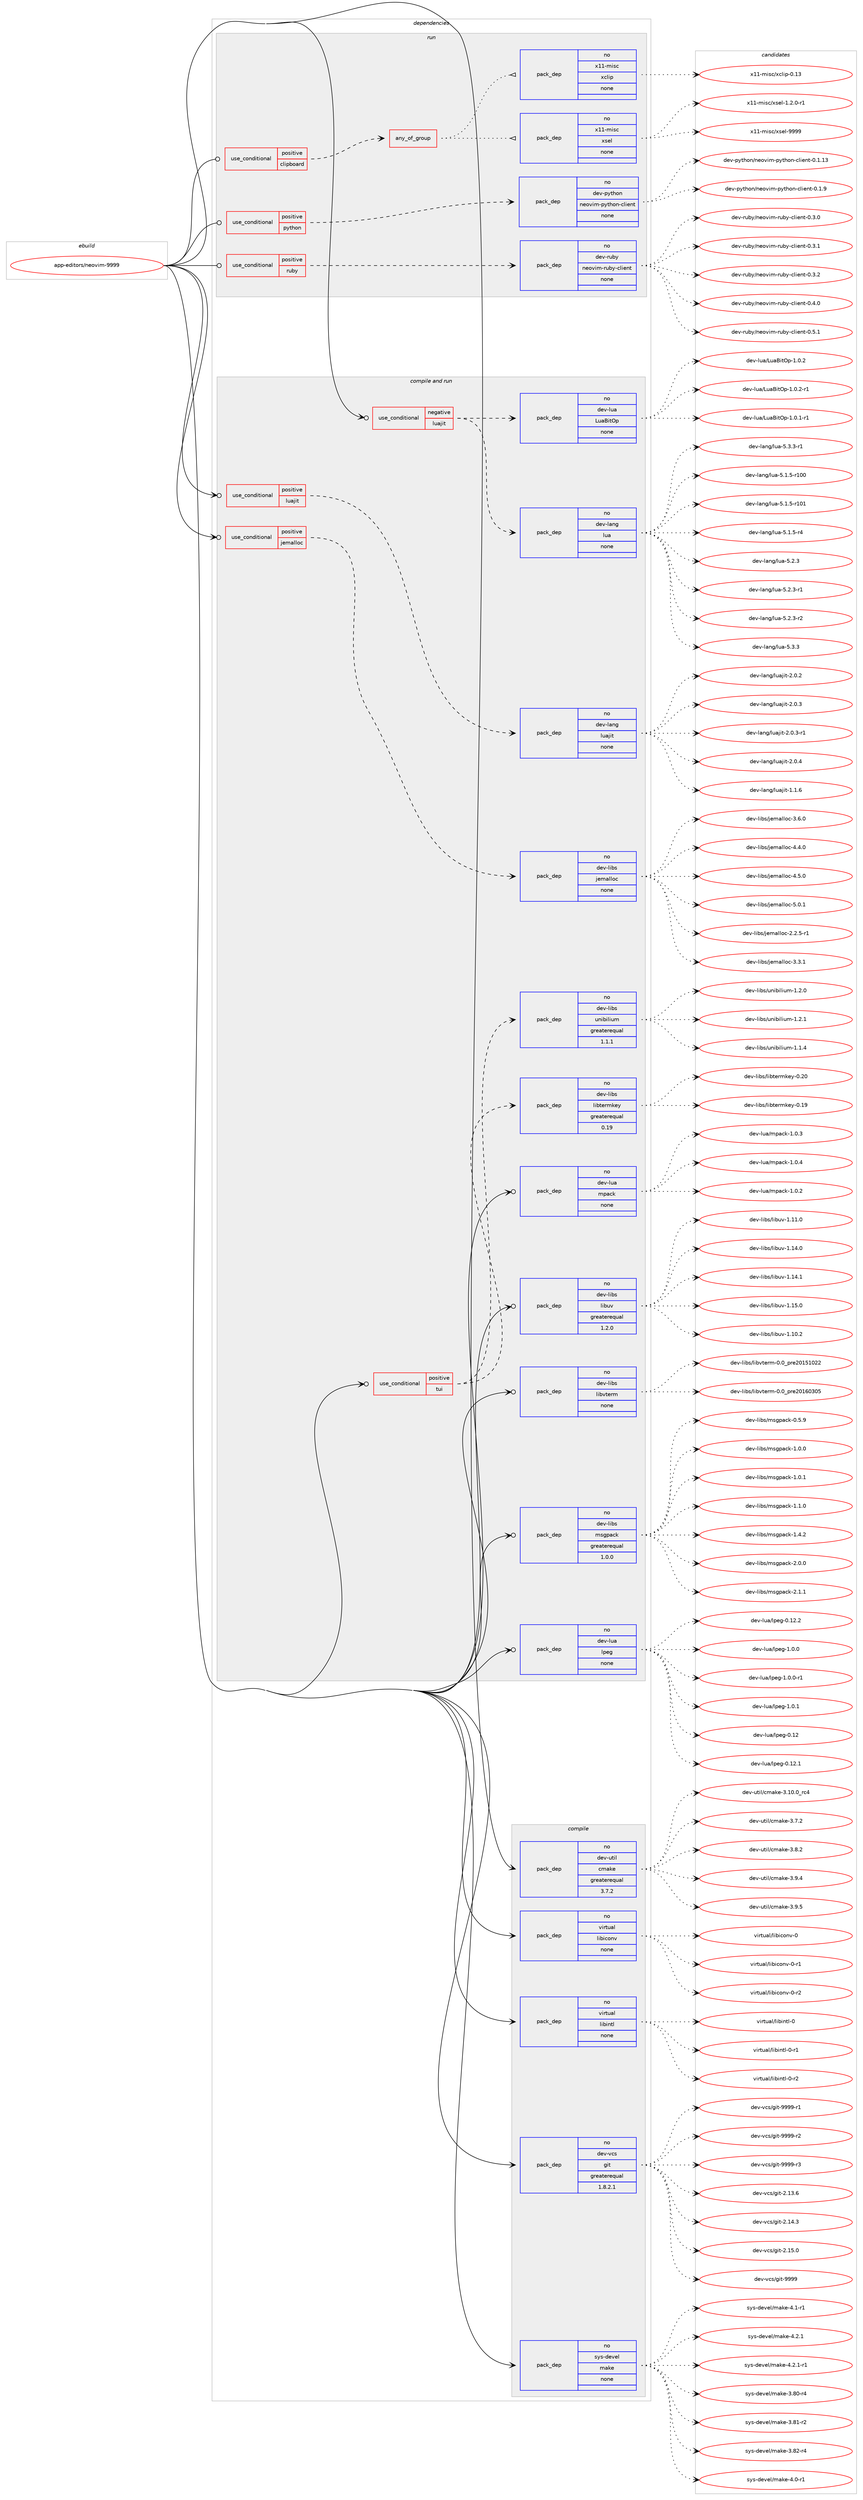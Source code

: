 digraph prolog {

# *************
# Graph options
# *************

newrank=true;
concentrate=true;
compound=true;
graph [rankdir=LR,fontname=Helvetica,fontsize=10,ranksep=1.5];#, ranksep=2.5, nodesep=0.2];
edge  [arrowhead=vee];
node  [fontname=Helvetica,fontsize=10];

# **********
# The ebuild
# **********

subgraph cluster_leftcol {
color=gray;
rank=same;
label=<<i>ebuild</i>>;
id [label="app-editors/neovim-9999", color=red, width=4, href="../app-editors/neovim-9999.svg"];
}

# ****************
# The dependencies
# ****************

subgraph cluster_midcol {
color=gray;
label=<<i>dependencies</i>>;
subgraph cluster_compile {
fillcolor="#eeeeee";
style=filled;
label=<<i>compile</i>>;
subgraph pack13294 {
dependency18248 [label=<<TABLE BORDER="0" CELLBORDER="1" CELLSPACING="0" CELLPADDING="4" WIDTH="220"><TR><TD ROWSPAN="6" CELLPADDING="30">pack_dep</TD></TR><TR><TD WIDTH="110">no</TD></TR><TR><TD>dev-util</TD></TR><TR><TD>cmake</TD></TR><TR><TD>greaterequal</TD></TR><TR><TD>3.7.2</TD></TR></TABLE>>, shape=none, color=blue];
}
id:e -> dependency18248:w [weight=20,style="solid",arrowhead="vee"];
subgraph pack13295 {
dependency18249 [label=<<TABLE BORDER="0" CELLBORDER="1" CELLSPACING="0" CELLPADDING="4" WIDTH="220"><TR><TD ROWSPAN="6" CELLPADDING="30">pack_dep</TD></TR><TR><TD WIDTH="110">no</TD></TR><TR><TD>dev-vcs</TD></TR><TR><TD>git</TD></TR><TR><TD>greaterequal</TD></TR><TR><TD>1.8.2.1</TD></TR></TABLE>>, shape=none, color=blue];
}
id:e -> dependency18249:w [weight=20,style="solid",arrowhead="vee"];
subgraph pack13296 {
dependency18250 [label=<<TABLE BORDER="0" CELLBORDER="1" CELLSPACING="0" CELLPADDING="4" WIDTH="220"><TR><TD ROWSPAN="6" CELLPADDING="30">pack_dep</TD></TR><TR><TD WIDTH="110">no</TD></TR><TR><TD>sys-devel</TD></TR><TR><TD>make</TD></TR><TR><TD>none</TD></TR><TR><TD></TD></TR></TABLE>>, shape=none, color=blue];
}
id:e -> dependency18250:w [weight=20,style="solid",arrowhead="vee"];
subgraph pack13297 {
dependency18251 [label=<<TABLE BORDER="0" CELLBORDER="1" CELLSPACING="0" CELLPADDING="4" WIDTH="220"><TR><TD ROWSPAN="6" CELLPADDING="30">pack_dep</TD></TR><TR><TD WIDTH="110">no</TD></TR><TR><TD>virtual</TD></TR><TR><TD>libiconv</TD></TR><TR><TD>none</TD></TR><TR><TD></TD></TR></TABLE>>, shape=none, color=blue];
}
id:e -> dependency18251:w [weight=20,style="solid",arrowhead="vee"];
subgraph pack13298 {
dependency18252 [label=<<TABLE BORDER="0" CELLBORDER="1" CELLSPACING="0" CELLPADDING="4" WIDTH="220"><TR><TD ROWSPAN="6" CELLPADDING="30">pack_dep</TD></TR><TR><TD WIDTH="110">no</TD></TR><TR><TD>virtual</TD></TR><TR><TD>libintl</TD></TR><TR><TD>none</TD></TR><TR><TD></TD></TR></TABLE>>, shape=none, color=blue];
}
id:e -> dependency18252:w [weight=20,style="solid",arrowhead="vee"];
}
subgraph cluster_compileandrun {
fillcolor="#eeeeee";
style=filled;
label=<<i>compile and run</i>>;
subgraph cond4575 {
dependency18253 [label=<<TABLE BORDER="0" CELLBORDER="1" CELLSPACING="0" CELLPADDING="4"><TR><TD ROWSPAN="3" CELLPADDING="10">use_conditional</TD></TR><TR><TD>negative</TD></TR><TR><TD>luajit</TD></TR></TABLE>>, shape=none, color=red];
subgraph pack13299 {
dependency18254 [label=<<TABLE BORDER="0" CELLBORDER="1" CELLSPACING="0" CELLPADDING="4" WIDTH="220"><TR><TD ROWSPAN="6" CELLPADDING="30">pack_dep</TD></TR><TR><TD WIDTH="110">no</TD></TR><TR><TD>dev-lang</TD></TR><TR><TD>lua</TD></TR><TR><TD>none</TD></TR><TR><TD></TD></TR></TABLE>>, shape=none, color=blue];
}
dependency18253:e -> dependency18254:w [weight=20,style="dashed",arrowhead="vee"];
subgraph pack13300 {
dependency18255 [label=<<TABLE BORDER="0" CELLBORDER="1" CELLSPACING="0" CELLPADDING="4" WIDTH="220"><TR><TD ROWSPAN="6" CELLPADDING="30">pack_dep</TD></TR><TR><TD WIDTH="110">no</TD></TR><TR><TD>dev-lua</TD></TR><TR><TD>LuaBitOp</TD></TR><TR><TD>none</TD></TR><TR><TD></TD></TR></TABLE>>, shape=none, color=blue];
}
dependency18253:e -> dependency18255:w [weight=20,style="dashed",arrowhead="vee"];
}
id:e -> dependency18253:w [weight=20,style="solid",arrowhead="odotvee"];
subgraph cond4576 {
dependency18256 [label=<<TABLE BORDER="0" CELLBORDER="1" CELLSPACING="0" CELLPADDING="4"><TR><TD ROWSPAN="3" CELLPADDING="10">use_conditional</TD></TR><TR><TD>positive</TD></TR><TR><TD>jemalloc</TD></TR></TABLE>>, shape=none, color=red];
subgraph pack13301 {
dependency18257 [label=<<TABLE BORDER="0" CELLBORDER="1" CELLSPACING="0" CELLPADDING="4" WIDTH="220"><TR><TD ROWSPAN="6" CELLPADDING="30">pack_dep</TD></TR><TR><TD WIDTH="110">no</TD></TR><TR><TD>dev-libs</TD></TR><TR><TD>jemalloc</TD></TR><TR><TD>none</TD></TR><TR><TD></TD></TR></TABLE>>, shape=none, color=blue];
}
dependency18256:e -> dependency18257:w [weight=20,style="dashed",arrowhead="vee"];
}
id:e -> dependency18256:w [weight=20,style="solid",arrowhead="odotvee"];
subgraph cond4577 {
dependency18258 [label=<<TABLE BORDER="0" CELLBORDER="1" CELLSPACING="0" CELLPADDING="4"><TR><TD ROWSPAN="3" CELLPADDING="10">use_conditional</TD></TR><TR><TD>positive</TD></TR><TR><TD>luajit</TD></TR></TABLE>>, shape=none, color=red];
subgraph pack13302 {
dependency18259 [label=<<TABLE BORDER="0" CELLBORDER="1" CELLSPACING="0" CELLPADDING="4" WIDTH="220"><TR><TD ROWSPAN="6" CELLPADDING="30">pack_dep</TD></TR><TR><TD WIDTH="110">no</TD></TR><TR><TD>dev-lang</TD></TR><TR><TD>luajit</TD></TR><TR><TD>none</TD></TR><TR><TD></TD></TR></TABLE>>, shape=none, color=blue];
}
dependency18258:e -> dependency18259:w [weight=20,style="dashed",arrowhead="vee"];
}
id:e -> dependency18258:w [weight=20,style="solid",arrowhead="odotvee"];
subgraph cond4578 {
dependency18260 [label=<<TABLE BORDER="0" CELLBORDER="1" CELLSPACING="0" CELLPADDING="4"><TR><TD ROWSPAN="3" CELLPADDING="10">use_conditional</TD></TR><TR><TD>positive</TD></TR><TR><TD>tui</TD></TR></TABLE>>, shape=none, color=red];
subgraph pack13303 {
dependency18261 [label=<<TABLE BORDER="0" CELLBORDER="1" CELLSPACING="0" CELLPADDING="4" WIDTH="220"><TR><TD ROWSPAN="6" CELLPADDING="30">pack_dep</TD></TR><TR><TD WIDTH="110">no</TD></TR><TR><TD>dev-libs</TD></TR><TR><TD>libtermkey</TD></TR><TR><TD>greaterequal</TD></TR><TR><TD>0.19</TD></TR></TABLE>>, shape=none, color=blue];
}
dependency18260:e -> dependency18261:w [weight=20,style="dashed",arrowhead="vee"];
subgraph pack13304 {
dependency18262 [label=<<TABLE BORDER="0" CELLBORDER="1" CELLSPACING="0" CELLPADDING="4" WIDTH="220"><TR><TD ROWSPAN="6" CELLPADDING="30">pack_dep</TD></TR><TR><TD WIDTH="110">no</TD></TR><TR><TD>dev-libs</TD></TR><TR><TD>unibilium</TD></TR><TR><TD>greaterequal</TD></TR><TR><TD>1.1.1</TD></TR></TABLE>>, shape=none, color=blue];
}
dependency18260:e -> dependency18262:w [weight=20,style="dashed",arrowhead="vee"];
}
id:e -> dependency18260:w [weight=20,style="solid",arrowhead="odotvee"];
subgraph pack13305 {
dependency18263 [label=<<TABLE BORDER="0" CELLBORDER="1" CELLSPACING="0" CELLPADDING="4" WIDTH="220"><TR><TD ROWSPAN="6" CELLPADDING="30">pack_dep</TD></TR><TR><TD WIDTH="110">no</TD></TR><TR><TD>dev-libs</TD></TR><TR><TD>libuv</TD></TR><TR><TD>greaterequal</TD></TR><TR><TD>1.2.0</TD></TR></TABLE>>, shape=none, color=blue];
}
id:e -> dependency18263:w [weight=20,style="solid",arrowhead="odotvee"];
subgraph pack13306 {
dependency18264 [label=<<TABLE BORDER="0" CELLBORDER="1" CELLSPACING="0" CELLPADDING="4" WIDTH="220"><TR><TD ROWSPAN="6" CELLPADDING="30">pack_dep</TD></TR><TR><TD WIDTH="110">no</TD></TR><TR><TD>dev-libs</TD></TR><TR><TD>libvterm</TD></TR><TR><TD>none</TD></TR><TR><TD></TD></TR></TABLE>>, shape=none, color=blue];
}
id:e -> dependency18264:w [weight=20,style="solid",arrowhead="odotvee"];
subgraph pack13307 {
dependency18265 [label=<<TABLE BORDER="0" CELLBORDER="1" CELLSPACING="0" CELLPADDING="4" WIDTH="220"><TR><TD ROWSPAN="6" CELLPADDING="30">pack_dep</TD></TR><TR><TD WIDTH="110">no</TD></TR><TR><TD>dev-libs</TD></TR><TR><TD>msgpack</TD></TR><TR><TD>greaterequal</TD></TR><TR><TD>1.0.0</TD></TR></TABLE>>, shape=none, color=blue];
}
id:e -> dependency18265:w [weight=20,style="solid",arrowhead="odotvee"];
subgraph pack13308 {
dependency18266 [label=<<TABLE BORDER="0" CELLBORDER="1" CELLSPACING="0" CELLPADDING="4" WIDTH="220"><TR><TD ROWSPAN="6" CELLPADDING="30">pack_dep</TD></TR><TR><TD WIDTH="110">no</TD></TR><TR><TD>dev-lua</TD></TR><TR><TD>lpeg</TD></TR><TR><TD>none</TD></TR><TR><TD></TD></TR></TABLE>>, shape=none, color=blue];
}
id:e -> dependency18266:w [weight=20,style="solid",arrowhead="odotvee"];
subgraph pack13309 {
dependency18267 [label=<<TABLE BORDER="0" CELLBORDER="1" CELLSPACING="0" CELLPADDING="4" WIDTH="220"><TR><TD ROWSPAN="6" CELLPADDING="30">pack_dep</TD></TR><TR><TD WIDTH="110">no</TD></TR><TR><TD>dev-lua</TD></TR><TR><TD>mpack</TD></TR><TR><TD>none</TD></TR><TR><TD></TD></TR></TABLE>>, shape=none, color=blue];
}
id:e -> dependency18267:w [weight=20,style="solid",arrowhead="odotvee"];
}
subgraph cluster_run {
fillcolor="#eeeeee";
style=filled;
label=<<i>run</i>>;
subgraph cond4579 {
dependency18268 [label=<<TABLE BORDER="0" CELLBORDER="1" CELLSPACING="0" CELLPADDING="4"><TR><TD ROWSPAN="3" CELLPADDING="10">use_conditional</TD></TR><TR><TD>positive</TD></TR><TR><TD>clipboard</TD></TR></TABLE>>, shape=none, color=red];
subgraph any375 {
dependency18269 [label=<<TABLE BORDER="0" CELLBORDER="1" CELLSPACING="0" CELLPADDING="4"><TR><TD CELLPADDING="10">any_of_group</TD></TR></TABLE>>, shape=none, color=red];subgraph pack13310 {
dependency18270 [label=<<TABLE BORDER="0" CELLBORDER="1" CELLSPACING="0" CELLPADDING="4" WIDTH="220"><TR><TD ROWSPAN="6" CELLPADDING="30">pack_dep</TD></TR><TR><TD WIDTH="110">no</TD></TR><TR><TD>x11-misc</TD></TR><TR><TD>xsel</TD></TR><TR><TD>none</TD></TR><TR><TD></TD></TR></TABLE>>, shape=none, color=blue];
}
dependency18269:e -> dependency18270:w [weight=20,style="dotted",arrowhead="oinv"];
subgraph pack13311 {
dependency18271 [label=<<TABLE BORDER="0" CELLBORDER="1" CELLSPACING="0" CELLPADDING="4" WIDTH="220"><TR><TD ROWSPAN="6" CELLPADDING="30">pack_dep</TD></TR><TR><TD WIDTH="110">no</TD></TR><TR><TD>x11-misc</TD></TR><TR><TD>xclip</TD></TR><TR><TD>none</TD></TR><TR><TD></TD></TR></TABLE>>, shape=none, color=blue];
}
dependency18269:e -> dependency18271:w [weight=20,style="dotted",arrowhead="oinv"];
}
dependency18268:e -> dependency18269:w [weight=20,style="dashed",arrowhead="vee"];
}
id:e -> dependency18268:w [weight=20,style="solid",arrowhead="odot"];
subgraph cond4580 {
dependency18272 [label=<<TABLE BORDER="0" CELLBORDER="1" CELLSPACING="0" CELLPADDING="4"><TR><TD ROWSPAN="3" CELLPADDING="10">use_conditional</TD></TR><TR><TD>positive</TD></TR><TR><TD>python</TD></TR></TABLE>>, shape=none, color=red];
subgraph pack13312 {
dependency18273 [label=<<TABLE BORDER="0" CELLBORDER="1" CELLSPACING="0" CELLPADDING="4" WIDTH="220"><TR><TD ROWSPAN="6" CELLPADDING="30">pack_dep</TD></TR><TR><TD WIDTH="110">no</TD></TR><TR><TD>dev-python</TD></TR><TR><TD>neovim-python-client</TD></TR><TR><TD>none</TD></TR><TR><TD></TD></TR></TABLE>>, shape=none, color=blue];
}
dependency18272:e -> dependency18273:w [weight=20,style="dashed",arrowhead="vee"];
}
id:e -> dependency18272:w [weight=20,style="solid",arrowhead="odot"];
subgraph cond4581 {
dependency18274 [label=<<TABLE BORDER="0" CELLBORDER="1" CELLSPACING="0" CELLPADDING="4"><TR><TD ROWSPAN="3" CELLPADDING="10">use_conditional</TD></TR><TR><TD>positive</TD></TR><TR><TD>ruby</TD></TR></TABLE>>, shape=none, color=red];
subgraph pack13313 {
dependency18275 [label=<<TABLE BORDER="0" CELLBORDER="1" CELLSPACING="0" CELLPADDING="4" WIDTH="220"><TR><TD ROWSPAN="6" CELLPADDING="30">pack_dep</TD></TR><TR><TD WIDTH="110">no</TD></TR><TR><TD>dev-ruby</TD></TR><TR><TD>neovim-ruby-client</TD></TR><TR><TD>none</TD></TR><TR><TD></TD></TR></TABLE>>, shape=none, color=blue];
}
dependency18274:e -> dependency18275:w [weight=20,style="dashed",arrowhead="vee"];
}
id:e -> dependency18274:w [weight=20,style="solid",arrowhead="odot"];
}
}

# **************
# The candidates
# **************

subgraph cluster_choices {
rank=same;
color=gray;
label=<<i>candidates</i>>;

subgraph choice13294 {
color=black;
nodesep=1;
choice1001011184511711610510847991099710710145514649484648951149952 [label="dev-util/cmake-3.10.0_rc4", color=red, width=4,href="../dev-util/cmake-3.10.0_rc4.svg"];
choice10010111845117116105108479910997107101455146554650 [label="dev-util/cmake-3.7.2", color=red, width=4,href="../dev-util/cmake-3.7.2.svg"];
choice10010111845117116105108479910997107101455146564650 [label="dev-util/cmake-3.8.2", color=red, width=4,href="../dev-util/cmake-3.8.2.svg"];
choice10010111845117116105108479910997107101455146574652 [label="dev-util/cmake-3.9.4", color=red, width=4,href="../dev-util/cmake-3.9.4.svg"];
choice10010111845117116105108479910997107101455146574653 [label="dev-util/cmake-3.9.5", color=red, width=4,href="../dev-util/cmake-3.9.5.svg"];
dependency18248:e -> choice1001011184511711610510847991099710710145514649484648951149952:w [style=dotted,weight="100"];
dependency18248:e -> choice10010111845117116105108479910997107101455146554650:w [style=dotted,weight="100"];
dependency18248:e -> choice10010111845117116105108479910997107101455146564650:w [style=dotted,weight="100"];
dependency18248:e -> choice10010111845117116105108479910997107101455146574652:w [style=dotted,weight="100"];
dependency18248:e -> choice10010111845117116105108479910997107101455146574653:w [style=dotted,weight="100"];
}
subgraph choice13295 {
color=black;
nodesep=1;
choice10010111845118991154710310511645504649514654 [label="dev-vcs/git-2.13.6", color=red, width=4,href="../dev-vcs/git-2.13.6.svg"];
choice10010111845118991154710310511645504649524651 [label="dev-vcs/git-2.14.3", color=red, width=4,href="../dev-vcs/git-2.14.3.svg"];
choice10010111845118991154710310511645504649534648 [label="dev-vcs/git-2.15.0", color=red, width=4,href="../dev-vcs/git-2.15.0.svg"];
choice1001011184511899115471031051164557575757 [label="dev-vcs/git-9999", color=red, width=4,href="../dev-vcs/git-9999.svg"];
choice10010111845118991154710310511645575757574511449 [label="dev-vcs/git-9999-r1", color=red, width=4,href="../dev-vcs/git-9999-r1.svg"];
choice10010111845118991154710310511645575757574511450 [label="dev-vcs/git-9999-r2", color=red, width=4,href="../dev-vcs/git-9999-r2.svg"];
choice10010111845118991154710310511645575757574511451 [label="dev-vcs/git-9999-r3", color=red, width=4,href="../dev-vcs/git-9999-r3.svg"];
dependency18249:e -> choice10010111845118991154710310511645504649514654:w [style=dotted,weight="100"];
dependency18249:e -> choice10010111845118991154710310511645504649524651:w [style=dotted,weight="100"];
dependency18249:e -> choice10010111845118991154710310511645504649534648:w [style=dotted,weight="100"];
dependency18249:e -> choice1001011184511899115471031051164557575757:w [style=dotted,weight="100"];
dependency18249:e -> choice10010111845118991154710310511645575757574511449:w [style=dotted,weight="100"];
dependency18249:e -> choice10010111845118991154710310511645575757574511450:w [style=dotted,weight="100"];
dependency18249:e -> choice10010111845118991154710310511645575757574511451:w [style=dotted,weight="100"];
}
subgraph choice13296 {
color=black;
nodesep=1;
choice11512111545100101118101108471099710710145514656484511452 [label="sys-devel/make-3.80-r4", color=red, width=4,href="../sys-devel/make-3.80-r4.svg"];
choice11512111545100101118101108471099710710145514656494511450 [label="sys-devel/make-3.81-r2", color=red, width=4,href="../sys-devel/make-3.81-r2.svg"];
choice11512111545100101118101108471099710710145514656504511452 [label="sys-devel/make-3.82-r4", color=red, width=4,href="../sys-devel/make-3.82-r4.svg"];
choice115121115451001011181011084710997107101455246484511449 [label="sys-devel/make-4.0-r1", color=red, width=4,href="../sys-devel/make-4.0-r1.svg"];
choice115121115451001011181011084710997107101455246494511449 [label="sys-devel/make-4.1-r1", color=red, width=4,href="../sys-devel/make-4.1-r1.svg"];
choice115121115451001011181011084710997107101455246504649 [label="sys-devel/make-4.2.1", color=red, width=4,href="../sys-devel/make-4.2.1.svg"];
choice1151211154510010111810110847109971071014552465046494511449 [label="sys-devel/make-4.2.1-r1", color=red, width=4,href="../sys-devel/make-4.2.1-r1.svg"];
dependency18250:e -> choice11512111545100101118101108471099710710145514656484511452:w [style=dotted,weight="100"];
dependency18250:e -> choice11512111545100101118101108471099710710145514656494511450:w [style=dotted,weight="100"];
dependency18250:e -> choice11512111545100101118101108471099710710145514656504511452:w [style=dotted,weight="100"];
dependency18250:e -> choice115121115451001011181011084710997107101455246484511449:w [style=dotted,weight="100"];
dependency18250:e -> choice115121115451001011181011084710997107101455246494511449:w [style=dotted,weight="100"];
dependency18250:e -> choice115121115451001011181011084710997107101455246504649:w [style=dotted,weight="100"];
dependency18250:e -> choice1151211154510010111810110847109971071014552465046494511449:w [style=dotted,weight="100"];
}
subgraph choice13297 {
color=black;
nodesep=1;
choice118105114116117971084710810598105991111101184548 [label="virtual/libiconv-0", color=red, width=4,href="../virtual/libiconv-0.svg"];
choice1181051141161179710847108105981059911111011845484511449 [label="virtual/libiconv-0-r1", color=red, width=4,href="../virtual/libiconv-0-r1.svg"];
choice1181051141161179710847108105981059911111011845484511450 [label="virtual/libiconv-0-r2", color=red, width=4,href="../virtual/libiconv-0-r2.svg"];
dependency18251:e -> choice118105114116117971084710810598105991111101184548:w [style=dotted,weight="100"];
dependency18251:e -> choice1181051141161179710847108105981059911111011845484511449:w [style=dotted,weight="100"];
dependency18251:e -> choice1181051141161179710847108105981059911111011845484511450:w [style=dotted,weight="100"];
}
subgraph choice13298 {
color=black;
nodesep=1;
choice1181051141161179710847108105981051101161084548 [label="virtual/libintl-0", color=red, width=4,href="../virtual/libintl-0.svg"];
choice11810511411611797108471081059810511011610845484511449 [label="virtual/libintl-0-r1", color=red, width=4,href="../virtual/libintl-0-r1.svg"];
choice11810511411611797108471081059810511011610845484511450 [label="virtual/libintl-0-r2", color=red, width=4,href="../virtual/libintl-0-r2.svg"];
dependency18252:e -> choice1181051141161179710847108105981051101161084548:w [style=dotted,weight="100"];
dependency18252:e -> choice11810511411611797108471081059810511011610845484511449:w [style=dotted,weight="100"];
dependency18252:e -> choice11810511411611797108471081059810511011610845484511450:w [style=dotted,weight="100"];
}
subgraph choice13299 {
color=black;
nodesep=1;
choice1001011184510897110103471081179745534649465345114494848 [label="dev-lang/lua-5.1.5-r100", color=red, width=4,href="../dev-lang/lua-5.1.5-r100.svg"];
choice1001011184510897110103471081179745534649465345114494849 [label="dev-lang/lua-5.1.5-r101", color=red, width=4,href="../dev-lang/lua-5.1.5-r101.svg"];
choice100101118451089711010347108117974553464946534511452 [label="dev-lang/lua-5.1.5-r4", color=red, width=4,href="../dev-lang/lua-5.1.5-r4.svg"];
choice10010111845108971101034710811797455346504651 [label="dev-lang/lua-5.2.3", color=red, width=4,href="../dev-lang/lua-5.2.3.svg"];
choice100101118451089711010347108117974553465046514511449 [label="dev-lang/lua-5.2.3-r1", color=red, width=4,href="../dev-lang/lua-5.2.3-r1.svg"];
choice100101118451089711010347108117974553465046514511450 [label="dev-lang/lua-5.2.3-r2", color=red, width=4,href="../dev-lang/lua-5.2.3-r2.svg"];
choice10010111845108971101034710811797455346514651 [label="dev-lang/lua-5.3.3", color=red, width=4,href="../dev-lang/lua-5.3.3.svg"];
choice100101118451089711010347108117974553465146514511449 [label="dev-lang/lua-5.3.3-r1", color=red, width=4,href="../dev-lang/lua-5.3.3-r1.svg"];
dependency18254:e -> choice1001011184510897110103471081179745534649465345114494848:w [style=dotted,weight="100"];
dependency18254:e -> choice1001011184510897110103471081179745534649465345114494849:w [style=dotted,weight="100"];
dependency18254:e -> choice100101118451089711010347108117974553464946534511452:w [style=dotted,weight="100"];
dependency18254:e -> choice10010111845108971101034710811797455346504651:w [style=dotted,weight="100"];
dependency18254:e -> choice100101118451089711010347108117974553465046514511449:w [style=dotted,weight="100"];
dependency18254:e -> choice100101118451089711010347108117974553465046514511450:w [style=dotted,weight="100"];
dependency18254:e -> choice10010111845108971101034710811797455346514651:w [style=dotted,weight="100"];
dependency18254:e -> choice100101118451089711010347108117974553465146514511449:w [style=dotted,weight="100"];
}
subgraph choice13300 {
color=black;
nodesep=1;
choice100101118451081179747761179766105116791124549464846494511449 [label="dev-lua/LuaBitOp-1.0.1-r1", color=red, width=4,href="../dev-lua/LuaBitOp-1.0.1-r1.svg"];
choice10010111845108117974776117976610511679112454946484650 [label="dev-lua/LuaBitOp-1.0.2", color=red, width=4,href="../dev-lua/LuaBitOp-1.0.2.svg"];
choice100101118451081179747761179766105116791124549464846504511449 [label="dev-lua/LuaBitOp-1.0.2-r1", color=red, width=4,href="../dev-lua/LuaBitOp-1.0.2-r1.svg"];
dependency18255:e -> choice100101118451081179747761179766105116791124549464846494511449:w [style=dotted,weight="100"];
dependency18255:e -> choice10010111845108117974776117976610511679112454946484650:w [style=dotted,weight="100"];
dependency18255:e -> choice100101118451081179747761179766105116791124549464846504511449:w [style=dotted,weight="100"];
}
subgraph choice13301 {
color=black;
nodesep=1;
choice10010111845108105981154710610110997108108111994550465046534511449 [label="dev-libs/jemalloc-2.2.5-r1", color=red, width=4,href="../dev-libs/jemalloc-2.2.5-r1.svg"];
choice1001011184510810598115471061011099710810811199455146514649 [label="dev-libs/jemalloc-3.3.1", color=red, width=4,href="../dev-libs/jemalloc-3.3.1.svg"];
choice1001011184510810598115471061011099710810811199455146544648 [label="dev-libs/jemalloc-3.6.0", color=red, width=4,href="../dev-libs/jemalloc-3.6.0.svg"];
choice1001011184510810598115471061011099710810811199455246524648 [label="dev-libs/jemalloc-4.4.0", color=red, width=4,href="../dev-libs/jemalloc-4.4.0.svg"];
choice1001011184510810598115471061011099710810811199455246534648 [label="dev-libs/jemalloc-4.5.0", color=red, width=4,href="../dev-libs/jemalloc-4.5.0.svg"];
choice1001011184510810598115471061011099710810811199455346484649 [label="dev-libs/jemalloc-5.0.1", color=red, width=4,href="../dev-libs/jemalloc-5.0.1.svg"];
dependency18257:e -> choice10010111845108105981154710610110997108108111994550465046534511449:w [style=dotted,weight="100"];
dependency18257:e -> choice1001011184510810598115471061011099710810811199455146514649:w [style=dotted,weight="100"];
dependency18257:e -> choice1001011184510810598115471061011099710810811199455146544648:w [style=dotted,weight="100"];
dependency18257:e -> choice1001011184510810598115471061011099710810811199455246524648:w [style=dotted,weight="100"];
dependency18257:e -> choice1001011184510810598115471061011099710810811199455246534648:w [style=dotted,weight="100"];
dependency18257:e -> choice1001011184510810598115471061011099710810811199455346484649:w [style=dotted,weight="100"];
}
subgraph choice13302 {
color=black;
nodesep=1;
choice10010111845108971101034710811797106105116454946494654 [label="dev-lang/luajit-1.1.6", color=red, width=4,href="../dev-lang/luajit-1.1.6.svg"];
choice10010111845108971101034710811797106105116455046484650 [label="dev-lang/luajit-2.0.2", color=red, width=4,href="../dev-lang/luajit-2.0.2.svg"];
choice10010111845108971101034710811797106105116455046484651 [label="dev-lang/luajit-2.0.3", color=red, width=4,href="../dev-lang/luajit-2.0.3.svg"];
choice100101118451089711010347108117971061051164550464846514511449 [label="dev-lang/luajit-2.0.3-r1", color=red, width=4,href="../dev-lang/luajit-2.0.3-r1.svg"];
choice10010111845108971101034710811797106105116455046484652 [label="dev-lang/luajit-2.0.4", color=red, width=4,href="../dev-lang/luajit-2.0.4.svg"];
dependency18259:e -> choice10010111845108971101034710811797106105116454946494654:w [style=dotted,weight="100"];
dependency18259:e -> choice10010111845108971101034710811797106105116455046484650:w [style=dotted,weight="100"];
dependency18259:e -> choice10010111845108971101034710811797106105116455046484651:w [style=dotted,weight="100"];
dependency18259:e -> choice100101118451089711010347108117971061051164550464846514511449:w [style=dotted,weight="100"];
dependency18259:e -> choice10010111845108971101034710811797106105116455046484652:w [style=dotted,weight="100"];
}
subgraph choice13303 {
color=black;
nodesep=1;
choice100101118451081059811547108105981161011141091071011214548464957 [label="dev-libs/libtermkey-0.19", color=red, width=4,href="../dev-libs/libtermkey-0.19.svg"];
choice100101118451081059811547108105981161011141091071011214548465048 [label="dev-libs/libtermkey-0.20", color=red, width=4,href="../dev-libs/libtermkey-0.20.svg"];
dependency18261:e -> choice100101118451081059811547108105981161011141091071011214548464957:w [style=dotted,weight="100"];
dependency18261:e -> choice100101118451081059811547108105981161011141091071011214548465048:w [style=dotted,weight="100"];
}
subgraph choice13304 {
color=black;
nodesep=1;
choice10010111845108105981154711711010598105108105117109454946494652 [label="dev-libs/unibilium-1.1.4", color=red, width=4,href="../dev-libs/unibilium-1.1.4.svg"];
choice10010111845108105981154711711010598105108105117109454946504648 [label="dev-libs/unibilium-1.2.0", color=red, width=4,href="../dev-libs/unibilium-1.2.0.svg"];
choice10010111845108105981154711711010598105108105117109454946504649 [label="dev-libs/unibilium-1.2.1", color=red, width=4,href="../dev-libs/unibilium-1.2.1.svg"];
dependency18262:e -> choice10010111845108105981154711711010598105108105117109454946494652:w [style=dotted,weight="100"];
dependency18262:e -> choice10010111845108105981154711711010598105108105117109454946504648:w [style=dotted,weight="100"];
dependency18262:e -> choice10010111845108105981154711711010598105108105117109454946504649:w [style=dotted,weight="100"];
}
subgraph choice13305 {
color=black;
nodesep=1;
choice1001011184510810598115471081059811711845494649484650 [label="dev-libs/libuv-1.10.2", color=red, width=4,href="../dev-libs/libuv-1.10.2.svg"];
choice1001011184510810598115471081059811711845494649494648 [label="dev-libs/libuv-1.11.0", color=red, width=4,href="../dev-libs/libuv-1.11.0.svg"];
choice1001011184510810598115471081059811711845494649524648 [label="dev-libs/libuv-1.14.0", color=red, width=4,href="../dev-libs/libuv-1.14.0.svg"];
choice1001011184510810598115471081059811711845494649524649 [label="dev-libs/libuv-1.14.1", color=red, width=4,href="../dev-libs/libuv-1.14.1.svg"];
choice1001011184510810598115471081059811711845494649534648 [label="dev-libs/libuv-1.15.0", color=red, width=4,href="../dev-libs/libuv-1.15.0.svg"];
dependency18263:e -> choice1001011184510810598115471081059811711845494649484650:w [style=dotted,weight="100"];
dependency18263:e -> choice1001011184510810598115471081059811711845494649494648:w [style=dotted,weight="100"];
dependency18263:e -> choice1001011184510810598115471081059811711845494649524648:w [style=dotted,weight="100"];
dependency18263:e -> choice1001011184510810598115471081059811711845494649524649:w [style=dotted,weight="100"];
dependency18263:e -> choice1001011184510810598115471081059811711845494649534648:w [style=dotted,weight="100"];
}
subgraph choice13306 {
color=black;
nodesep=1;
choice1001011184510810598115471081059811811610111410945484648951121141015048495349485050 [label="dev-libs/libvterm-0.0_pre20151022", color=red, width=4,href="../dev-libs/libvterm-0.0_pre20151022.svg"];
choice1001011184510810598115471081059811811610111410945484648951121141015048495448514853 [label="dev-libs/libvterm-0.0_pre20160305", color=red, width=4,href="../dev-libs/libvterm-0.0_pre20160305.svg"];
dependency18264:e -> choice1001011184510810598115471081059811811610111410945484648951121141015048495349485050:w [style=dotted,weight="100"];
dependency18264:e -> choice1001011184510810598115471081059811811610111410945484648951121141015048495448514853:w [style=dotted,weight="100"];
}
subgraph choice13307 {
color=black;
nodesep=1;
choice1001011184510810598115471091151031129799107454846534657 [label="dev-libs/msgpack-0.5.9", color=red, width=4,href="../dev-libs/msgpack-0.5.9.svg"];
choice1001011184510810598115471091151031129799107454946484648 [label="dev-libs/msgpack-1.0.0", color=red, width=4,href="../dev-libs/msgpack-1.0.0.svg"];
choice1001011184510810598115471091151031129799107454946484649 [label="dev-libs/msgpack-1.0.1", color=red, width=4,href="../dev-libs/msgpack-1.0.1.svg"];
choice1001011184510810598115471091151031129799107454946494648 [label="dev-libs/msgpack-1.1.0", color=red, width=4,href="../dev-libs/msgpack-1.1.0.svg"];
choice1001011184510810598115471091151031129799107454946524650 [label="dev-libs/msgpack-1.4.2", color=red, width=4,href="../dev-libs/msgpack-1.4.2.svg"];
choice1001011184510810598115471091151031129799107455046484648 [label="dev-libs/msgpack-2.0.0", color=red, width=4,href="../dev-libs/msgpack-2.0.0.svg"];
choice1001011184510810598115471091151031129799107455046494649 [label="dev-libs/msgpack-2.1.1", color=red, width=4,href="../dev-libs/msgpack-2.1.1.svg"];
dependency18265:e -> choice1001011184510810598115471091151031129799107454846534657:w [style=dotted,weight="100"];
dependency18265:e -> choice1001011184510810598115471091151031129799107454946484648:w [style=dotted,weight="100"];
dependency18265:e -> choice1001011184510810598115471091151031129799107454946484649:w [style=dotted,weight="100"];
dependency18265:e -> choice1001011184510810598115471091151031129799107454946494648:w [style=dotted,weight="100"];
dependency18265:e -> choice1001011184510810598115471091151031129799107454946524650:w [style=dotted,weight="100"];
dependency18265:e -> choice1001011184510810598115471091151031129799107455046484648:w [style=dotted,weight="100"];
dependency18265:e -> choice1001011184510810598115471091151031129799107455046494649:w [style=dotted,weight="100"];
}
subgraph choice13308 {
color=black;
nodesep=1;
choice1001011184510811797471081121011034548464950 [label="dev-lua/lpeg-0.12", color=red, width=4,href="../dev-lua/lpeg-0.12.svg"];
choice10010111845108117974710811210110345484649504649 [label="dev-lua/lpeg-0.12.1", color=red, width=4,href="../dev-lua/lpeg-0.12.1.svg"];
choice10010111845108117974710811210110345484649504650 [label="dev-lua/lpeg-0.12.2", color=red, width=4,href="../dev-lua/lpeg-0.12.2.svg"];
choice100101118451081179747108112101103454946484648 [label="dev-lua/lpeg-1.0.0", color=red, width=4,href="../dev-lua/lpeg-1.0.0.svg"];
choice1001011184510811797471081121011034549464846484511449 [label="dev-lua/lpeg-1.0.0-r1", color=red, width=4,href="../dev-lua/lpeg-1.0.0-r1.svg"];
choice100101118451081179747108112101103454946484649 [label="dev-lua/lpeg-1.0.1", color=red, width=4,href="../dev-lua/lpeg-1.0.1.svg"];
dependency18266:e -> choice1001011184510811797471081121011034548464950:w [style=dotted,weight="100"];
dependency18266:e -> choice10010111845108117974710811210110345484649504649:w [style=dotted,weight="100"];
dependency18266:e -> choice10010111845108117974710811210110345484649504650:w [style=dotted,weight="100"];
dependency18266:e -> choice100101118451081179747108112101103454946484648:w [style=dotted,weight="100"];
dependency18266:e -> choice1001011184510811797471081121011034549464846484511449:w [style=dotted,weight="100"];
dependency18266:e -> choice100101118451081179747108112101103454946484649:w [style=dotted,weight="100"];
}
subgraph choice13309 {
color=black;
nodesep=1;
choice1001011184510811797471091129799107454946484650 [label="dev-lua/mpack-1.0.2", color=red, width=4,href="../dev-lua/mpack-1.0.2.svg"];
choice1001011184510811797471091129799107454946484651 [label="dev-lua/mpack-1.0.3", color=red, width=4,href="../dev-lua/mpack-1.0.3.svg"];
choice1001011184510811797471091129799107454946484652 [label="dev-lua/mpack-1.0.4", color=red, width=4,href="../dev-lua/mpack-1.0.4.svg"];
dependency18267:e -> choice1001011184510811797471091129799107454946484650:w [style=dotted,weight="100"];
dependency18267:e -> choice1001011184510811797471091129799107454946484651:w [style=dotted,weight="100"];
dependency18267:e -> choice1001011184510811797471091129799107454946484652:w [style=dotted,weight="100"];
}
subgraph choice13310 {
color=black;
nodesep=1;
choice12049494510910511599471201151011084549465046484511449 [label="x11-misc/xsel-1.2.0-r1", color=red, width=4,href="../x11-misc/xsel-1.2.0-r1.svg"];
choice12049494510910511599471201151011084557575757 [label="x11-misc/xsel-9999", color=red, width=4,href="../x11-misc/xsel-9999.svg"];
dependency18270:e -> choice12049494510910511599471201151011084549465046484511449:w [style=dotted,weight="100"];
dependency18270:e -> choice12049494510910511599471201151011084557575757:w [style=dotted,weight="100"];
}
subgraph choice13311 {
color=black;
nodesep=1;
choice1204949451091051159947120991081051124548464951 [label="x11-misc/xclip-0.13", color=red, width=4,href="../x11-misc/xclip-0.13.svg"];
dependency18271:e -> choice1204949451091051159947120991081051124548464951:w [style=dotted,weight="100"];
}
subgraph choice13312 {
color=black;
nodesep=1;
choice100101118451121211161041111104711010111111810510945112121116104111110459910810510111011645484649464951 [label="dev-python/neovim-python-client-0.1.13", color=red, width=4,href="../dev-python/neovim-python-client-0.1.13.svg"];
choice1001011184511212111610411111047110101111118105109451121211161041111104599108105101110116454846494657 [label="dev-python/neovim-python-client-0.1.9", color=red, width=4,href="../dev-python/neovim-python-client-0.1.9.svg"];
dependency18273:e -> choice100101118451121211161041111104711010111111810510945112121116104111110459910810510111011645484649464951:w [style=dotted,weight="100"];
dependency18273:e -> choice1001011184511212111610411111047110101111118105109451121211161041111104599108105101110116454846494657:w [style=dotted,weight="100"];
}
subgraph choice13313 {
color=black;
nodesep=1;
choice10010111845114117981214711010111111810510945114117981214599108105101110116454846514648 [label="dev-ruby/neovim-ruby-client-0.3.0", color=red, width=4,href="../dev-ruby/neovim-ruby-client-0.3.0.svg"];
choice10010111845114117981214711010111111810510945114117981214599108105101110116454846514649 [label="dev-ruby/neovim-ruby-client-0.3.1", color=red, width=4,href="../dev-ruby/neovim-ruby-client-0.3.1.svg"];
choice10010111845114117981214711010111111810510945114117981214599108105101110116454846514650 [label="dev-ruby/neovim-ruby-client-0.3.2", color=red, width=4,href="../dev-ruby/neovim-ruby-client-0.3.2.svg"];
choice10010111845114117981214711010111111810510945114117981214599108105101110116454846524648 [label="dev-ruby/neovim-ruby-client-0.4.0", color=red, width=4,href="../dev-ruby/neovim-ruby-client-0.4.0.svg"];
choice10010111845114117981214711010111111810510945114117981214599108105101110116454846534649 [label="dev-ruby/neovim-ruby-client-0.5.1", color=red, width=4,href="../dev-ruby/neovim-ruby-client-0.5.1.svg"];
dependency18275:e -> choice10010111845114117981214711010111111810510945114117981214599108105101110116454846514648:w [style=dotted,weight="100"];
dependency18275:e -> choice10010111845114117981214711010111111810510945114117981214599108105101110116454846514649:w [style=dotted,weight="100"];
dependency18275:e -> choice10010111845114117981214711010111111810510945114117981214599108105101110116454846514650:w [style=dotted,weight="100"];
dependency18275:e -> choice10010111845114117981214711010111111810510945114117981214599108105101110116454846524648:w [style=dotted,weight="100"];
dependency18275:e -> choice10010111845114117981214711010111111810510945114117981214599108105101110116454846534649:w [style=dotted,weight="100"];
}
}

}
